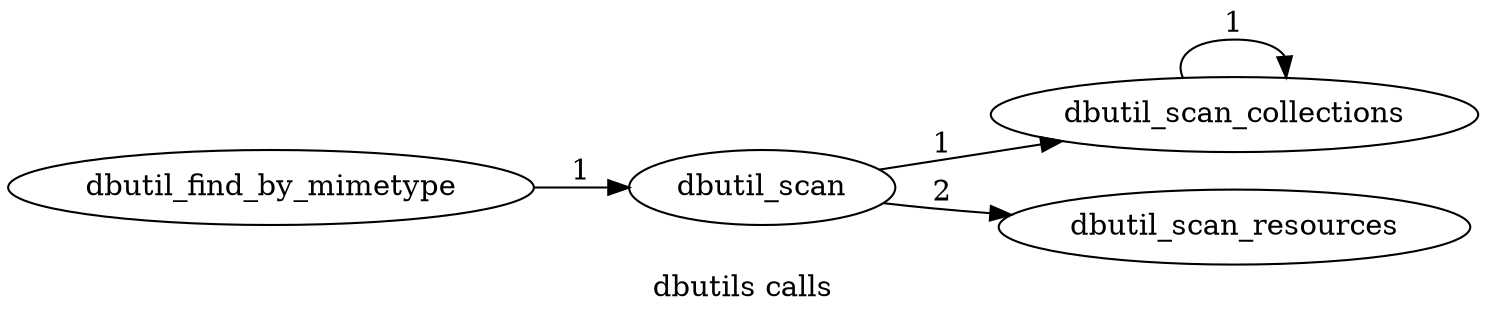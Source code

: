  /* dot -odbutils_calls.png -Tpng dbutils_calls.dot */ 
digraph dbutils_calls {
label="dbutils calls";
rankdir=LR;
dbutil_scan_collections -> dbutil_scan_collections [label= 1 ];
dbutil_scan -> dbutil_scan_collections [label= 1 ];
dbutil_scan -> dbutil_scan_resources [label= 2 ];
dbutil_find_by_mimetype -> dbutil_scan [label= 1 ];
}
